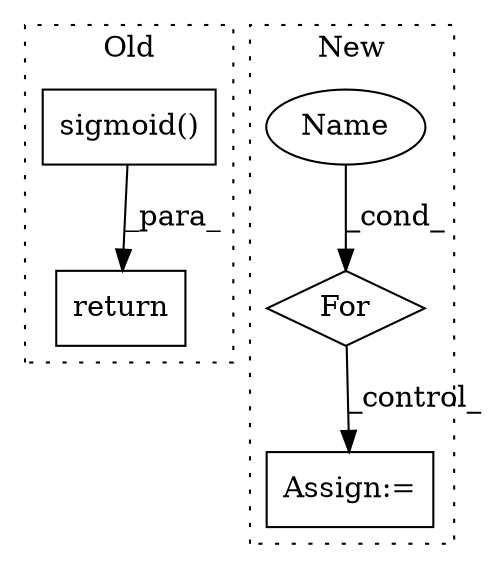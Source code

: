 digraph G {
subgraph cluster0 {
1 [label="sigmoid()" a="75" s="3185,3209" l="14,1" shape="box"];
5 [label="return" a="93" s="3296" l="7" shape="box"];
label = "Old";
style="dotted";
}
subgraph cluster1 {
2 [label="For" a="107" s="3621,3647" l="4,14" shape="diamond"];
3 [label="Name" a="87" s="3625" l="1" shape="ellipse"];
4 [label="Assign:=" a="68" s="3792" l="3" shape="box"];
label = "New";
style="dotted";
}
1 -> 5 [label="_para_"];
2 -> 4 [label="_control_"];
3 -> 2 [label="_cond_"];
}